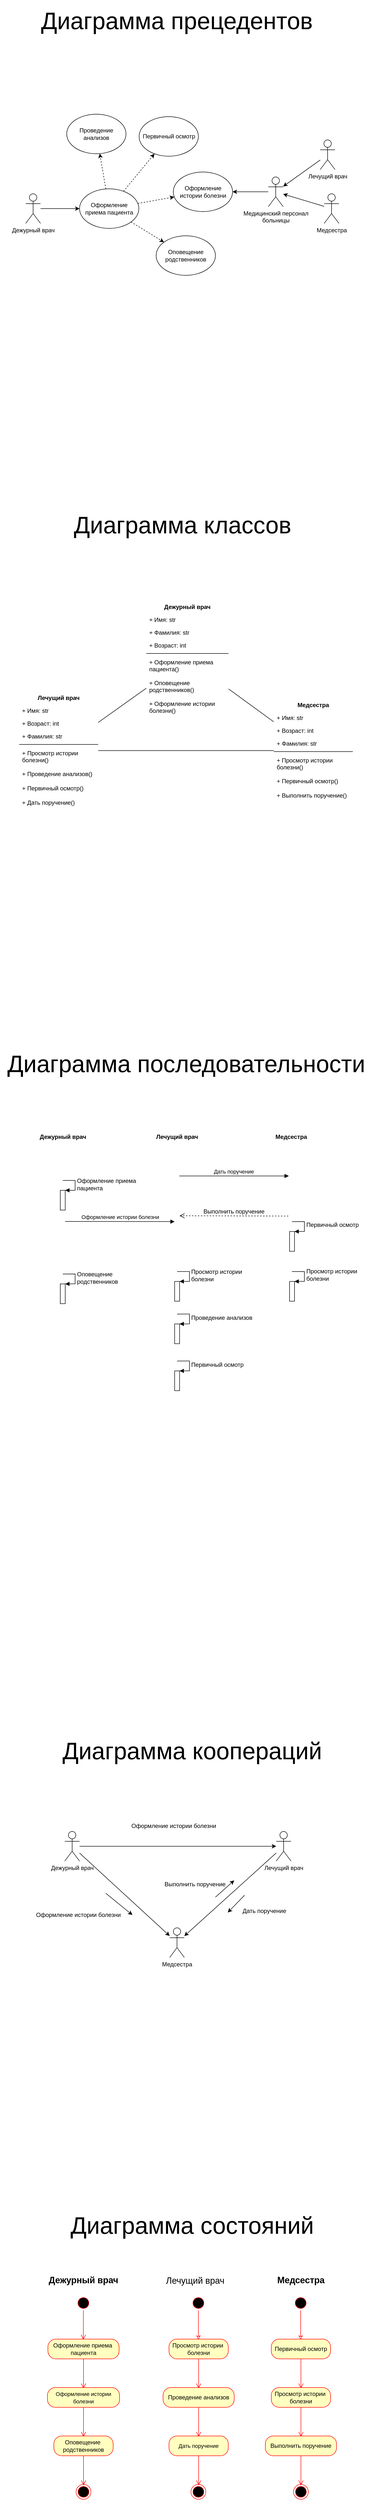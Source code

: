 <mxfile version="12.4.2" type="device" pages="1"><diagram id="4bHPVZSlIi79bRB7ckvm" name="Страница 1"><mxGraphModel dx="2506" dy="1673" grid="0" gridSize="7" guides="1" tooltips="1" connect="1" arrows="1" fold="1" page="1" pageScale="1" pageWidth="1654" pageHeight="1169" background="none" math="0" shadow="0"><root><mxCell id="0"/><mxCell id="1" parent="0"/><mxCell id="S-9HHR_K9NXArkyQtEPX-1" value="&lt;font style=&quot;font-size: 48px&quot;&gt;Диаграмма классов&lt;/font&gt;" style="text;html=1;strokeColor=none;fillColor=none;align=center;verticalAlign=middle;whiteSpace=wrap;rounded=0;" parent="1" vertex="1"><mxGeometry x="-1089.5" y="96" width="509" height="84" as="geometry"/></mxCell><mxCell id="S-9HHR_K9NXArkyQtEPX-43" value="&lt;font style=&quot;font-size: 48px&quot;&gt;Диаграмма прецедентов&lt;/font&gt;" style="text;html=1;strokeColor=none;fillColor=none;align=center;verticalAlign=middle;whiteSpace=wrap;rounded=0;" parent="1" vertex="1"><mxGeometry x="-1178.57" y="-924" width="666" height="83" as="geometry"/></mxCell><mxCell id="S-9HHR_K9NXArkyQtEPX-44" value="&lt;font style=&quot;font-size: 48px&quot;&gt;Диаграмма последовательности&lt;/font&gt;" style="text;html=1;strokeColor=none;fillColor=none;align=center;verticalAlign=middle;whiteSpace=wrap;rounded=0;" parent="1" vertex="1"><mxGeometry x="-1204" y="1186" width="754" height="84" as="geometry"/></mxCell><mxCell id="Ht6uyRLO2ZQnGDYiMdq6-95" value="&lt;font style=&quot;font-size: 48px&quot;&gt;Диаграмма коопераций&lt;/font&gt;" style="text;html=1;strokeColor=none;fillColor=none;align=center;verticalAlign=middle;whiteSpace=wrap;rounded=0;" parent="1" vertex="1"><mxGeometry x="-1192.07" y="2576" width="754" height="84" as="geometry"/></mxCell><mxCell id="ZnJK3ehFdV95lB1rPt9e-10" value="" style="ellipse;html=1;shape=startState;fillColor=#000000;strokeColor=#ff0000;" parent="1" vertex="1"><mxGeometry x="-1050.22" y="3720" width="30" height="30" as="geometry"/></mxCell><mxCell id="ZnJK3ehFdV95lB1rPt9e-11" value="" style="edgeStyle=orthogonalEdgeStyle;html=1;verticalAlign=bottom;endArrow=open;endSize=8;strokeColor=#ff0000;entryX=0.5;entryY=0;entryDx=0;entryDy=0;" parent="1" source="ZnJK3ehFdV95lB1rPt9e-10" edge="1"><mxGeometry relative="1" as="geometry"><mxPoint x="-1035.429" y="3809.429" as="targetPoint"/></mxGeometry></mxCell><mxCell id="ZnJK3ehFdV95lB1rPt9e-57" value="&lt;font style=&quot;font-size: 48px&quot;&gt;Диаграмма состояний&lt;/font&gt;" style="text;html=1;strokeColor=none;fillColor=none;align=center;verticalAlign=middle;whiteSpace=wrap;rounded=0;" parent="1" vertex="1"><mxGeometry x="-1192.07" y="3536" width="754" height="84" as="geometry"/></mxCell><mxCell id="ZnJK3ehFdV95lB1rPt9e-58" value="&lt;span style=&quot;font-size: 18px; white-space: nowrap;&quot;&gt;Дежурный врач&lt;/span&gt;" style="text;html=1;strokeColor=none;fillColor=none;align=center;verticalAlign=middle;whiteSpace=wrap;rounded=0;fontSize=18;fontStyle=1" parent="1" vertex="1"><mxGeometry x="-1089.29" y="3679" width="108.14" height="20" as="geometry"/></mxCell><mxCell id="ZnJK3ehFdV95lB1rPt9e-64" value="&lt;span style=&quot;white-space: nowrap&quot;&gt;Медсестра&lt;/span&gt;" style="text;html=1;strokeColor=none;fillColor=none;align=center;verticalAlign=middle;whiteSpace=wrap;rounded=0;fontSize=18;fontStyle=1" parent="1" vertex="1"><mxGeometry x="-688.86" y="3679" width="187.71" height="20" as="geometry"/></mxCell><mxCell id="ZnJK3ehFdV95lB1rPt9e-69" value="" style="edgeStyle=orthogonalEdgeStyle;rounded=0;orthogonalLoop=1;jettySize=auto;html=1;endArrow=classic;endFill=0;strokeColor=#FF0000;strokeWidth=1;fontSize=18;entryX=0.5;entryY=0;entryDx=0;entryDy=0;" parent="1" source="ZnJK3ehFdV95lB1rPt9e-67" edge="1"><mxGeometry relative="1" as="geometry"><mxPoint x="-595.429" y="3809.429" as="targetPoint"/></mxGeometry></mxCell><mxCell id="ZnJK3ehFdV95lB1rPt9e-67" value="" style="ellipse;html=1;shape=startState;fillColor=#000000;strokeColor=#ff0000;" parent="1" vertex="1"><mxGeometry x="-610.5" y="3720" width="30" height="30" as="geometry"/></mxCell><mxCell id="0McBPe4JPIDzsJl6hRYl-1" value="Дежурный врач" style="shape=umlActor;verticalLabelPosition=bottom;labelBackgroundColor=none;verticalAlign=top;html=1;outlineConnect=0;strokeColor=#000000;" parent="1" vertex="1"><mxGeometry x="-1152" y="-532" width="30" height="60" as="geometry"/></mxCell><mxCell id="0McBPe4JPIDzsJl6hRYl-5" value="Оформление приема пациента" style="ellipse;whiteSpace=wrap;html=1;labelBackgroundColor=none;strokeColor=#000000;fillColor=none;" parent="1" vertex="1"><mxGeometry x="-1043" y="-542" width="120" height="80" as="geometry"/></mxCell><mxCell id="0McBPe4JPIDzsJl6hRYl-9" value="Оповещение родственников" style="ellipse;whiteSpace=wrap;html=1;labelBackgroundColor=none;strokeColor=#000000;fillColor=none;" parent="1" vertex="1"><mxGeometry x="-888" y="-447" width="120" height="80" as="geometry"/></mxCell><mxCell id="0McBPe4JPIDzsJl6hRYl-10" value="" style="endArrow=classic;html=1;dashed=1;strokeColor=#000000;" parent="1" source="0McBPe4JPIDzsJl6hRYl-5" target="0McBPe4JPIDzsJl6hRYl-9" edge="1"><mxGeometry width="50" height="50" relative="1" as="geometry"><mxPoint x="-977" y="-373" as="sourcePoint"/><mxPoint x="-927" y="-423" as="targetPoint"/></mxGeometry></mxCell><mxCell id="0McBPe4JPIDzsJl6hRYl-12" value="" style="endArrow=classic;html=1;strokeColor=#000000;" parent="1" source="0McBPe4JPIDzsJl6hRYl-1" target="0McBPe4JPIDzsJl6hRYl-5" edge="1"><mxGeometry width="50" height="50" relative="1" as="geometry"><mxPoint x="-1051" y="-549" as="sourcePoint"/><mxPoint x="-1001" y="-599" as="targetPoint"/></mxGeometry></mxCell><mxCell id="0McBPe4JPIDzsJl6hRYl-13" value="Оформление истории болезни" style="ellipse;whiteSpace=wrap;html=1;labelBackgroundColor=none;strokeColor=#000000;fillColor=none;" parent="1" vertex="1"><mxGeometry x="-853.32" y="-576" width="120" height="80" as="geometry"/></mxCell><mxCell id="0McBPe4JPIDzsJl6hRYl-14" value="" style="endArrow=classic;html=1;dashed=1;strokeColor=#000000;" parent="1" source="0McBPe4JPIDzsJl6hRYl-5" target="0McBPe4JPIDzsJl6hRYl-13" edge="1"><mxGeometry width="50" height="50" relative="1" as="geometry"><mxPoint x="-988" y="-586" as="sourcePoint"/><mxPoint x="-938" y="-636" as="targetPoint"/></mxGeometry></mxCell><mxCell id="0McBPe4JPIDzsJl6hRYl-15" value="Проведение анализов" style="ellipse;whiteSpace=wrap;html=1;labelBackgroundColor=none;strokeColor=#000000;fillColor=none;" parent="1" vertex="1"><mxGeometry x="-1069" y="-693" width="120" height="80" as="geometry"/></mxCell><mxCell id="0McBPe4JPIDzsJl6hRYl-16" value="" style="endArrow=classic;html=1;dashed=1;strokeColor=#000000;" parent="1" source="0McBPe4JPIDzsJl6hRYl-5" target="0McBPe4JPIDzsJl6hRYl-15" edge="1"><mxGeometry width="50" height="50" relative="1" as="geometry"><mxPoint x="-1081" y="-598.996" as="sourcePoint"/><mxPoint x="-998.446" y="-579.162" as="targetPoint"/></mxGeometry></mxCell><mxCell id="0McBPe4JPIDzsJl6hRYl-18" value="" style="endArrow=classic;html=1;dashed=1;strokeColor=#000000;" parent="1" source="0McBPe4JPIDzsJl6hRYl-5" target="0McBPe4JPIDzsJl6hRYl-19" edge="1"><mxGeometry width="50" height="50" relative="1" as="geometry"><mxPoint x="-901" y="-542" as="sourcePoint"/><mxPoint x="-851" y="-592" as="targetPoint"/></mxGeometry></mxCell><mxCell id="0McBPe4JPIDzsJl6hRYl-19" value="Первичный осмотр" style="ellipse;whiteSpace=wrap;html=1;labelBackgroundColor=none;strokeColor=#000000;fillColor=none;" parent="1" vertex="1"><mxGeometry x="-922.5" y="-688" width="120" height="80" as="geometry"/></mxCell><mxCell id="0McBPe4JPIDzsJl6hRYl-22" value="Медицинский персонал &lt;br&gt;больницы" style="shape=umlActor;verticalLabelPosition=bottom;labelBackgroundColor=none;verticalAlign=top;html=1;outlineConnect=0;strokeColor=#000000;" parent="1" vertex="1"><mxGeometry x="-661" y="-566" width="30" height="60" as="geometry"/></mxCell><mxCell id="0McBPe4JPIDzsJl6hRYl-23" value="" style="endArrow=classic;html=1;strokeColor=#000000;" parent="1" source="0McBPe4JPIDzsJl6hRYl-22" target="0McBPe4JPIDzsJl6hRYl-13" edge="1"><mxGeometry width="50" height="50" relative="1" as="geometry"><mxPoint x="-652" y="-623" as="sourcePoint"/><mxPoint x="-573" y="-623" as="targetPoint"/></mxGeometry></mxCell><mxCell id="0McBPe4JPIDzsJl6hRYl-24" value="Медсестра" style="shape=umlActor;verticalLabelPosition=bottom;labelBackgroundColor=none;verticalAlign=top;html=1;outlineConnect=0;strokeColor=#000000;" parent="1" vertex="1"><mxGeometry x="-548" y="-532" width="30" height="60" as="geometry"/></mxCell><mxCell id="0McBPe4JPIDzsJl6hRYl-25" value="" style="endArrow=classic;html=1;strokeColor=#000000;" parent="1" source="0McBPe4JPIDzsJl6hRYl-24" target="0McBPe4JPIDzsJl6hRYl-22" edge="1"><mxGeometry width="50" height="50" relative="1" as="geometry"><mxPoint x="-717" y="-369" as="sourcePoint"/><mxPoint x="-667" y="-419" as="targetPoint"/></mxGeometry></mxCell><mxCell id="0McBPe4JPIDzsJl6hRYl-26" value="Лечущий врач" style="shape=umlActor;verticalLabelPosition=bottom;labelBackgroundColor=none;verticalAlign=top;html=1;outlineConnect=0;strokeColor=#000000;" parent="1" vertex="1"><mxGeometry x="-556" y="-641" width="30" height="60" as="geometry"/></mxCell><mxCell id="0McBPe4JPIDzsJl6hRYl-27" value="" style="endArrow=classic;html=1;strokeColor=#000000;" parent="1" source="0McBPe4JPIDzsJl6hRYl-26" target="0McBPe4JPIDzsJl6hRYl-22" edge="1"><mxGeometry width="50" height="50" relative="1" as="geometry"><mxPoint x="-592.36" y="-644.141" as="sourcePoint"/><mxPoint x="-687.64" y="-669.999" as="targetPoint"/></mxGeometry></mxCell><mxCell id="0McBPe4JPIDzsJl6hRYl-32" value="Дежурный врач" style="swimlane;fontStyle=1;align=center;verticalAlign=top;childLayout=stackLayout;horizontal=1;startSize=26;horizontalStack=0;resizeParent=1;resizeParentMax=0;resizeLast=0;collapsible=1;marginBottom=0;labelBackgroundColor=none;strokeColor=#FFFFFF;fillColor=none;" parent="1" vertex="1"><mxGeometry x="-908.04" y="290" width="166.5" height="238" as="geometry"/></mxCell><mxCell id="0McBPe4JPIDzsJl6hRYl-33" value="+ Имя: str" style="text;strokeColor=none;fillColor=none;align=left;verticalAlign=top;spacingLeft=4;spacingRight=4;overflow=hidden;rotatable=0;points=[[0,0.5],[1,0.5]];portConstraint=eastwest;" parent="0McBPe4JPIDzsJl6hRYl-32" vertex="1"><mxGeometry y="26" width="166.5" height="26" as="geometry"/></mxCell><mxCell id="0McBPe4JPIDzsJl6hRYl-52" value="+ Фамилия: str" style="text;strokeColor=none;fillColor=none;align=left;verticalAlign=top;spacingLeft=4;spacingRight=4;overflow=hidden;rotatable=0;points=[[0,0.5],[1,0.5]];portConstraint=eastwest;" parent="0McBPe4JPIDzsJl6hRYl-32" vertex="1"><mxGeometry y="52" width="166.5" height="26" as="geometry"/></mxCell><mxCell id="0McBPe4JPIDzsJl6hRYl-53" value="+ Возраст: int" style="text;strokeColor=none;fillColor=none;align=left;verticalAlign=top;spacingLeft=4;spacingRight=4;overflow=hidden;rotatable=0;points=[[0,0.5],[1,0.5]];portConstraint=eastwest;" parent="0McBPe4JPIDzsJl6hRYl-32" vertex="1"><mxGeometry y="78" width="166.5" height="26" as="geometry"/></mxCell><mxCell id="0McBPe4JPIDzsJl6hRYl-34" value="" style="line;strokeWidth=1;fillColor=none;align=left;verticalAlign=middle;spacingTop=-1;spacingLeft=3;spacingRight=3;rotatable=0;labelPosition=right;points=[];portConstraint=eastwest;" parent="0McBPe4JPIDzsJl6hRYl-32" vertex="1"><mxGeometry y="104" width="166.5" height="8" as="geometry"/></mxCell><mxCell id="0McBPe4JPIDzsJl6hRYl-35" value="+ Оформление приема &#10;пациента()" style="text;strokeColor=none;fillColor=none;align=left;verticalAlign=top;spacingLeft=4;spacingRight=4;overflow=hidden;rotatable=0;points=[[0,0.5],[1,0.5]];portConstraint=eastwest;" parent="0McBPe4JPIDzsJl6hRYl-32" vertex="1"><mxGeometry y="112" width="166.5" height="42" as="geometry"/></mxCell><mxCell id="0McBPe4JPIDzsJl6hRYl-49" value="+ Оповещение &#10;родственников()" style="text;strokeColor=none;fillColor=none;align=left;verticalAlign=top;spacingLeft=4;spacingRight=4;overflow=hidden;rotatable=0;points=[[0,0.5],[1,0.5]];portConstraint=eastwest;" parent="0McBPe4JPIDzsJl6hRYl-32" vertex="1"><mxGeometry y="154" width="166.5" height="42" as="geometry"/></mxCell><mxCell id="0McBPe4JPIDzsJl6hRYl-47" value="+ Оформление истории &#10;болезни()" style="text;strokeColor=none;fillColor=none;align=left;verticalAlign=top;spacingLeft=4;spacingRight=4;overflow=hidden;rotatable=0;points=[[0,0.5],[1,0.5]];portConstraint=eastwest;" parent="0McBPe4JPIDzsJl6hRYl-32" vertex="1"><mxGeometry y="196" width="166.5" height="42" as="geometry"/></mxCell><mxCell id="0McBPe4JPIDzsJl6hRYl-38" value="Медсестра" style="swimlane;fontStyle=1;align=center;verticalAlign=top;childLayout=stackLayout;horizontal=1;startSize=26;horizontalStack=0;resizeParent=1;resizeParentMax=0;resizeLast=0;collapsible=1;marginBottom=0;labelBackgroundColor=none;strokeColor=#FFFFFF;fillColor=none;" parent="1" vertex="1"><mxGeometry x="-650" y="488.5" width="160" height="212" as="geometry"/></mxCell><mxCell id="0McBPe4JPIDzsJl6hRYl-60" value="+ Имя: str" style="text;strokeColor=none;fillColor=none;align=left;verticalAlign=top;spacingLeft=4;spacingRight=4;overflow=hidden;rotatable=0;points=[[0,0.5],[1,0.5]];portConstraint=eastwest;" parent="0McBPe4JPIDzsJl6hRYl-38" vertex="1"><mxGeometry y="26" width="160" height="26" as="geometry"/></mxCell><mxCell id="0McBPe4JPIDzsJl6hRYl-62" value="+ Возраст: int" style="text;strokeColor=none;fillColor=none;align=left;verticalAlign=top;spacingLeft=4;spacingRight=4;overflow=hidden;rotatable=0;points=[[0,0.5],[1,0.5]];portConstraint=eastwest;" parent="0McBPe4JPIDzsJl6hRYl-38" vertex="1"><mxGeometry y="52" width="160" height="26" as="geometry"/></mxCell><mxCell id="0McBPe4JPIDzsJl6hRYl-61" value="+ Фамилия: str" style="text;strokeColor=none;fillColor=none;align=left;verticalAlign=top;spacingLeft=4;spacingRight=4;overflow=hidden;rotatable=0;points=[[0,0.5],[1,0.5]];portConstraint=eastwest;" parent="0McBPe4JPIDzsJl6hRYl-38" vertex="1"><mxGeometry y="78" width="160" height="26" as="geometry"/></mxCell><mxCell id="0McBPe4JPIDzsJl6hRYl-40" value="" style="line;strokeWidth=1;fillColor=none;align=left;verticalAlign=middle;spacingTop=-1;spacingLeft=3;spacingRight=3;rotatable=0;labelPosition=right;points=[];portConstraint=eastwest;" parent="0McBPe4JPIDzsJl6hRYl-38" vertex="1"><mxGeometry y="104" width="160" height="8" as="geometry"/></mxCell><mxCell id="0McBPe4JPIDzsJl6hRYl-58" value="+ Просмотр истории &#10;болезни()" style="text;strokeColor=none;fillColor=none;align=left;verticalAlign=top;spacingLeft=4;spacingRight=4;overflow=hidden;rotatable=0;points=[[0,0.5],[1,0.5]];portConstraint=eastwest;" parent="0McBPe4JPIDzsJl6hRYl-38" vertex="1"><mxGeometry y="112" width="160" height="42" as="geometry"/></mxCell><mxCell id="0McBPe4JPIDzsJl6hRYl-57" value="+ Первичный осмотр()" style="text;strokeColor=none;fillColor=none;align=left;verticalAlign=top;spacingLeft=4;spacingRight=4;overflow=hidden;rotatable=0;points=[[0,0.5],[1,0.5]];portConstraint=eastwest;" parent="0McBPe4JPIDzsJl6hRYl-38" vertex="1"><mxGeometry y="154" width="160" height="29" as="geometry"/></mxCell><mxCell id="ib11NUQ2eeerp4ktgak0-38" value="+ Выполнить поручение()" style="text;strokeColor=none;fillColor=none;align=left;verticalAlign=top;spacingLeft=4;spacingRight=4;overflow=hidden;rotatable=0;points=[[0,0.5],[1,0.5]];portConstraint=eastwest;" parent="0McBPe4JPIDzsJl6hRYl-38" vertex="1"><mxGeometry y="183" width="160" height="29" as="geometry"/></mxCell><mxCell id="0McBPe4JPIDzsJl6hRYl-42" value="Лечущий врач" style="swimlane;fontStyle=1;align=center;verticalAlign=top;childLayout=stackLayout;horizontal=1;startSize=26;horizontalStack=0;resizeParent=1;resizeParentMax=0;resizeLast=0;collapsible=1;marginBottom=0;labelBackgroundColor=none;strokeColor=#FFFFFF;fillColor=none;" parent="1" vertex="1"><mxGeometry x="-1165.25" y="474" width="160" height="241" as="geometry"/></mxCell><mxCell id="0McBPe4JPIDzsJl6hRYl-63" value="+ Имя: str" style="text;strokeColor=none;fillColor=none;align=left;verticalAlign=top;spacingLeft=4;spacingRight=4;overflow=hidden;rotatable=0;points=[[0,0.5],[1,0.5]];portConstraint=eastwest;" parent="0McBPe4JPIDzsJl6hRYl-42" vertex="1"><mxGeometry y="26" width="160" height="26" as="geometry"/></mxCell><mxCell id="0McBPe4JPIDzsJl6hRYl-65" value="+ Возраст: int" style="text;strokeColor=none;fillColor=none;align=left;verticalAlign=top;spacingLeft=4;spacingRight=4;overflow=hidden;rotatable=0;points=[[0,0.5],[1,0.5]];portConstraint=eastwest;" parent="0McBPe4JPIDzsJl6hRYl-42" vertex="1"><mxGeometry y="52" width="160" height="26" as="geometry"/></mxCell><mxCell id="0McBPe4JPIDzsJl6hRYl-64" value="+ Фамилия: str" style="text;strokeColor=none;fillColor=none;align=left;verticalAlign=top;spacingLeft=4;spacingRight=4;overflow=hidden;rotatable=0;points=[[0,0.5],[1,0.5]];portConstraint=eastwest;" parent="0McBPe4JPIDzsJl6hRYl-42" vertex="1"><mxGeometry y="78" width="160" height="26" as="geometry"/></mxCell><mxCell id="0McBPe4JPIDzsJl6hRYl-44" value="" style="line;strokeWidth=1;fillColor=none;align=left;verticalAlign=middle;spacingTop=-1;spacingLeft=3;spacingRight=3;rotatable=0;labelPosition=right;points=[];portConstraint=eastwest;" parent="0McBPe4JPIDzsJl6hRYl-42" vertex="1"><mxGeometry y="104" width="160" height="8" as="geometry"/></mxCell><mxCell id="0McBPe4JPIDzsJl6hRYl-66" value="+ Просмотр истории &#10;болезни()" style="text;strokeColor=none;fillColor=none;align=left;verticalAlign=top;spacingLeft=4;spacingRight=4;overflow=hidden;rotatable=0;points=[[0,0.5],[1,0.5]];portConstraint=eastwest;" parent="0McBPe4JPIDzsJl6hRYl-42" vertex="1"><mxGeometry y="112" width="160" height="42" as="geometry"/></mxCell><mxCell id="0McBPe4JPIDzsJl6hRYl-56" value="+ Проведение анализов()" style="text;strokeColor=none;fillColor=none;align=left;verticalAlign=top;spacingLeft=4;spacingRight=4;overflow=hidden;rotatable=0;points=[[0,0.5],[1,0.5]];portConstraint=eastwest;" parent="0McBPe4JPIDzsJl6hRYl-42" vertex="1"><mxGeometry y="154" width="160" height="29" as="geometry"/></mxCell><mxCell id="0McBPe4JPIDzsJl6hRYl-59" value="+ Первичный осмотр()" style="text;strokeColor=none;fillColor=none;align=left;verticalAlign=top;spacingLeft=4;spacingRight=4;overflow=hidden;rotatable=0;points=[[0,0.5],[1,0.5]];portConstraint=eastwest;" parent="0McBPe4JPIDzsJl6hRYl-42" vertex="1"><mxGeometry y="183" width="160" height="29" as="geometry"/></mxCell><mxCell id="ib11NUQ2eeerp4ktgak0-37" value="+ Дать поручение()" style="text;strokeColor=none;fillColor=none;align=left;verticalAlign=top;spacingLeft=4;spacingRight=4;overflow=hidden;rotatable=0;points=[[0,0.5],[1,0.5]];portConstraint=eastwest;" parent="0McBPe4JPIDzsJl6hRYl-42" vertex="1"><mxGeometry y="212" width="160" height="29" as="geometry"/></mxCell><mxCell id="0McBPe4JPIDzsJl6hRYl-67" value="" style="endArrow=none;html=1;endFill=0;" parent="1" source="0McBPe4JPIDzsJl6hRYl-32" target="0McBPe4JPIDzsJl6hRYl-42" edge="1"><mxGeometry width="50" height="50" relative="1" as="geometry"><mxPoint x="-1035.68" y="656" as="sourcePoint"/><mxPoint x="-985.68" y="606" as="targetPoint"/></mxGeometry></mxCell><mxCell id="0McBPe4JPIDzsJl6hRYl-69" value="" style="endArrow=none;html=1;endFill=0;" parent="1" source="0McBPe4JPIDzsJl6hRYl-42" target="0McBPe4JPIDzsJl6hRYl-38" edge="1"><mxGeometry width="50" height="50" relative="1" as="geometry"><mxPoint x="-1009.25" y="443.878" as="sourcePoint"/><mxPoint x="-894.25" y="459.997" as="targetPoint"/></mxGeometry></mxCell><mxCell id="0McBPe4JPIDzsJl6hRYl-72" value="" style="endArrow=none;html=1;endFill=0;" parent="1" source="0McBPe4JPIDzsJl6hRYl-32" target="0McBPe4JPIDzsJl6hRYl-38" edge="1"><mxGeometry width="50" height="50" relative="1" as="geometry"><mxPoint x="-873.68" y="349.001" as="sourcePoint"/><mxPoint x="-519.18" y="353.479" as="targetPoint"/></mxGeometry></mxCell><mxCell id="0McBPe4JPIDzsJl6hRYl-76" value="" style="shape=umlLifeline;participant=umlActor;perimeter=lifelinePerimeter;whiteSpace=wrap;html=1;container=1;collapsible=0;recursiveResize=0;verticalAlign=top;spacingTop=36;labelBackgroundColor=#ffffff;outlineConnect=0;strokeColor=#FFFFFF;fillColor=none;" parent="1" vertex="1"><mxGeometry x="-1086.57" y="1401" width="20" height="502" as="geometry"/></mxCell><mxCell id="0McBPe4JPIDzsJl6hRYl-89" value="" style="html=1;points=[];perimeter=orthogonalPerimeter;labelBackgroundColor=none;strokeColor=#FFFFFF;fillColor=none;" parent="0McBPe4JPIDzsJl6hRYl-76" vertex="1"><mxGeometry x="5" y="146.32" width="10" height="80" as="geometry"/></mxCell><mxCell id="ib11NUQ2eeerp4ktgak0-5" value="" style="html=1;points=[];perimeter=orthogonalPerimeter;" parent="0McBPe4JPIDzsJl6hRYl-76" vertex="1"><mxGeometry x="4.57" y="272.32" width="10" height="40" as="geometry"/></mxCell><mxCell id="ib11NUQ2eeerp4ktgak0-6" value="&lt;span style=&quot;font-size: 12px&quot;&gt;Оповещение&amp;nbsp;&lt;/span&gt;&lt;br style=&quot;padding: 0px ; margin: 0px ; font-size: 12px&quot;&gt;&lt;span style=&quot;font-size: 12px&quot;&gt;родственников&lt;/span&gt;" style="edgeStyle=orthogonalEdgeStyle;html=1;align=left;spacingLeft=2;endArrow=block;rounded=0;entryX=1;entryY=0;" parent="0McBPe4JPIDzsJl6hRYl-76" target="ib11NUQ2eeerp4ktgak0-5" edge="1"><mxGeometry relative="1" as="geometry"><mxPoint x="9.57" y="252.32" as="sourcePoint"/><Array as="points"><mxPoint x="34.57" y="252.32"/></Array></mxGeometry></mxCell><mxCell id="ib11NUQ2eeerp4ktgak0-23" value="" style="html=1;points=[];perimeter=orthogonalPerimeter;" parent="0McBPe4JPIDzsJl6hRYl-76" vertex="1"><mxGeometry x="4.57" y="83" width="10" height="40" as="geometry"/></mxCell><mxCell id="ib11NUQ2eeerp4ktgak0-24" value="&lt;span style=&quot;font-size: 12px&quot;&gt;Оформление приема&amp;nbsp;&lt;/span&gt;&lt;br style=&quot;padding: 0px ; margin: 0px ; font-size: 12px&quot;&gt;&lt;span style=&quot;font-size: 12px&quot;&gt;пациента&lt;/span&gt;" style="edgeStyle=orthogonalEdgeStyle;html=1;align=left;spacingLeft=2;endArrow=block;rounded=0;entryX=1;entryY=0;" parent="0McBPe4JPIDzsJl6hRYl-76" target="ib11NUQ2eeerp4ktgak0-23" edge="1"><mxGeometry relative="1" as="geometry"><mxPoint x="9.57" y="63" as="sourcePoint"/><Array as="points"><mxPoint x="34.57" y="63"/></Array></mxGeometry></mxCell><mxCell id="0McBPe4JPIDzsJl6hRYl-77" value="" style="shape=umlLifeline;participant=umlActor;perimeter=lifelinePerimeter;whiteSpace=wrap;html=1;container=1;collapsible=0;recursiveResize=0;verticalAlign=top;spacingTop=36;labelBackgroundColor=#ffffff;outlineConnect=0;strokeColor=#FFFFFF;fillColor=none;" parent="1" vertex="1"><mxGeometry x="-855.57" y="1401" width="20" height="513" as="geometry"/></mxCell><mxCell id="0McBPe4JPIDzsJl6hRYl-86" value="" style="html=1;points=[];perimeter=orthogonalPerimeter;labelBackgroundColor=none;strokeColor=#FFFFFF;fillColor=none;" parent="0McBPe4JPIDzsJl6hRYl-77" vertex="1"><mxGeometry x="5" y="146.32" width="10" height="80" as="geometry"/></mxCell><mxCell id="ib11NUQ2eeerp4ktgak0-11" value="" style="html=1;points=[];perimeter=orthogonalPerimeter;" parent="0McBPe4JPIDzsJl6hRYl-77" vertex="1"><mxGeometry x="5.0" y="267.32" width="10" height="40" as="geometry"/></mxCell><mxCell id="ib11NUQ2eeerp4ktgak0-12" value="&lt;span style=&quot;font-size: 12px&quot;&gt;Просмотр истории&amp;nbsp;&lt;/span&gt;&lt;br style=&quot;padding: 0px ; margin: 0px ; font-size: 12px&quot;&gt;&lt;span style=&quot;font-size: 12px&quot;&gt;болезни&lt;/span&gt;" style="edgeStyle=orthogonalEdgeStyle;html=1;align=left;spacingLeft=2;endArrow=block;rounded=0;entryX=1;entryY=0;" parent="0McBPe4JPIDzsJl6hRYl-77" target="ib11NUQ2eeerp4ktgak0-11" edge="1"><mxGeometry relative="1" as="geometry"><mxPoint x="10.0" y="247.32" as="sourcePoint"/><Array as="points"><mxPoint x="35.0" y="247.32"/></Array></mxGeometry></mxCell><mxCell id="ib11NUQ2eeerp4ktgak0-14" value="" style="html=1;points=[];perimeter=orthogonalPerimeter;" parent="0McBPe4JPIDzsJl6hRYl-77" vertex="1"><mxGeometry x="5.0" y="353.32" width="10" height="40" as="geometry"/></mxCell><mxCell id="ib11NUQ2eeerp4ktgak0-15" value="&lt;span style=&quot;font-size: 12px&quot;&gt;Проведение анализов&lt;/span&gt;" style="edgeStyle=orthogonalEdgeStyle;html=1;align=left;spacingLeft=2;endArrow=block;rounded=0;entryX=1;entryY=0;" parent="0McBPe4JPIDzsJl6hRYl-77" target="ib11NUQ2eeerp4ktgak0-14" edge="1"><mxGeometry relative="1" as="geometry"><mxPoint x="10.0" y="333.32" as="sourcePoint"/><Array as="points"><mxPoint x="35.0" y="333.32"/></Array></mxGeometry></mxCell><mxCell id="ib11NUQ2eeerp4ktgak0-16" value="" style="html=1;points=[];perimeter=orthogonalPerimeter;" parent="0McBPe4JPIDzsJl6hRYl-77" vertex="1"><mxGeometry x="5.0" y="448.32" width="10" height="40" as="geometry"/></mxCell><mxCell id="ib11NUQ2eeerp4ktgak0-17" value="&lt;span style=&quot;font-size: 12px&quot;&gt;Первичный осмотр&lt;/span&gt;" style="edgeStyle=orthogonalEdgeStyle;html=1;align=left;spacingLeft=2;endArrow=block;rounded=0;entryX=1;entryY=0;" parent="0McBPe4JPIDzsJl6hRYl-77" target="ib11NUQ2eeerp4ktgak0-16" edge="1"><mxGeometry relative="1" as="geometry"><mxPoint x="10.0" y="428.32" as="sourcePoint"/><Array as="points"><mxPoint x="35.0" y="428.32"/></Array></mxGeometry></mxCell><mxCell id="0McBPe4JPIDzsJl6hRYl-78" value="" style="shape=umlLifeline;participant=umlActor;perimeter=lifelinePerimeter;whiteSpace=wrap;html=1;container=1;collapsible=0;recursiveResize=0;verticalAlign=top;spacingTop=36;labelBackgroundColor=#ffffff;outlineConnect=0;strokeColor=#FFFFFF;fillColor=none;" parent="1" vertex="1"><mxGeometry x="-624.57" y="1401" width="20" height="514" as="geometry"/></mxCell><mxCell id="ib11NUQ2eeerp4ktgak0-18" value="" style="html=1;points=[];perimeter=orthogonalPerimeter;" parent="0McBPe4JPIDzsJl6hRYl-78" vertex="1"><mxGeometry x="6.57" y="166.32" width="10" height="40" as="geometry"/></mxCell><mxCell id="ib11NUQ2eeerp4ktgak0-19" value="&lt;span style=&quot;font-size: 12px&quot;&gt;Первичный осмотр&lt;/span&gt;" style="edgeStyle=orthogonalEdgeStyle;html=1;align=left;spacingLeft=2;endArrow=block;rounded=0;entryX=1;entryY=0;" parent="0McBPe4JPIDzsJl6hRYl-78" target="ib11NUQ2eeerp4ktgak0-18" edge="1"><mxGeometry relative="1" as="geometry"><mxPoint x="11.14" y="146.32" as="sourcePoint"/><Array as="points"><mxPoint x="36.57" y="146.32"/></Array></mxGeometry></mxCell><mxCell id="ib11NUQ2eeerp4ktgak0-21" value="" style="html=1;points=[];perimeter=orthogonalPerimeter;" parent="0McBPe4JPIDzsJl6hRYl-78" vertex="1"><mxGeometry x="6.57" y="267.32" width="10" height="40" as="geometry"/></mxCell><mxCell id="ib11NUQ2eeerp4ktgak0-22" value="&lt;span style=&quot;font-size: 12px&quot;&gt;Просмотр истории&amp;nbsp;&lt;/span&gt;&lt;br style=&quot;padding: 0px ; margin: 0px ; font-size: 12px&quot;&gt;&lt;span style=&quot;font-size: 12px&quot;&gt;болезни&lt;/span&gt;" style="edgeStyle=orthogonalEdgeStyle;html=1;align=left;spacingLeft=2;endArrow=block;rounded=0;entryX=1;entryY=0;" parent="0McBPe4JPIDzsJl6hRYl-78" target="ib11NUQ2eeerp4ktgak0-21" edge="1"><mxGeometry relative="1" as="geometry"><mxPoint x="11.14" y="247.32" as="sourcePoint"/><Array as="points"><mxPoint x="36.57" y="247.32"/></Array></mxGeometry></mxCell><mxCell id="ib11NUQ2eeerp4ktgak0-36" value="" style="html=1;points=[];perimeter=orthogonalPerimeter;labelBackgroundColor=none;strokeColor=#FFFFFF;fillColor=none;" parent="0McBPe4JPIDzsJl6hRYl-78" vertex="1"><mxGeometry x="5.0" y="54" width="10" height="80" as="geometry"/></mxCell><mxCell id="0McBPe4JPIDzsJl6hRYl-79" value="Дежурный врач" style="text;align=center;fontStyle=1;verticalAlign=middle;spacingLeft=3;spacingRight=3;strokeColor=none;rotatable=0;points=[[0,0.5],[1,0.5]];portConstraint=eastwest;labelBackgroundColor=none;fillColor=none;" parent="1" vertex="1"><mxGeometry x="-1136.57" y="1362" width="120" height="26" as="geometry"/></mxCell><mxCell id="0McBPe4JPIDzsJl6hRYl-80" value="Лечущий врач" style="text;align=center;fontStyle=1;verticalAlign=middle;spacingLeft=3;spacingRight=3;strokeColor=none;rotatable=0;points=[[0,0.5],[1,0.5]];portConstraint=eastwest;labelBackgroundColor=none;fillColor=none;" parent="1" vertex="1"><mxGeometry x="-905.57" y="1362" width="120" height="26" as="geometry"/></mxCell><mxCell id="0McBPe4JPIDzsJl6hRYl-81" value="Медсестра" style="text;align=center;fontStyle=1;verticalAlign=middle;spacingLeft=3;spacingRight=3;strokeColor=none;rotatable=0;points=[[0,0.5],[1,0.5]];portConstraint=eastwest;labelBackgroundColor=none;fillColor=none;" parent="1" vertex="1"><mxGeometry x="-674.57" y="1362" width="120" height="26" as="geometry"/></mxCell><mxCell id="0McBPe4JPIDzsJl6hRYl-84" value="return" style="html=1;verticalAlign=bottom;endArrow=open;dashed=1;endSize=8;exitX=1;exitY=0.95;" parent="1" edge="1"><mxGeometry relative="1" as="geometry"><mxPoint x="-1078" y="1455.0" as="targetPoint"/></mxGeometry></mxCell><mxCell id="0McBPe4JPIDzsJl6hRYl-83" value="callback" style="html=1;verticalAlign=bottom;endArrow=block;entryX=1;entryY=0;exitX=0.086;exitY=0.145;exitDx=0;exitDy=0;exitPerimeter=0;" parent="1" edge="1"><mxGeometry relative="1" as="geometry"><mxPoint x="-1077.14" y="1399.6" as="sourcePoint"/></mxGeometry></mxCell><mxCell id="0McBPe4JPIDzsJl6hRYl-87" value="Оформление истории болезни" style="html=1;verticalAlign=bottom;endArrow=block;entryX=0;entryY=0;exitX=0.928;exitY=-0.004;exitDx=0;exitDy=0;exitPerimeter=0;" parent="1" source="0McBPe4JPIDzsJl6hRYl-89" target="0McBPe4JPIDzsJl6hRYl-86" edge="1"><mxGeometry relative="1" as="geometry"><mxPoint x="-1035.57" y="1547.32" as="sourcePoint"/></mxGeometry></mxCell><mxCell id="ib11NUQ2eeerp4ktgak0-26" value="Дежурный врач" style="shape=umlActor;verticalLabelPosition=bottom;labelBackgroundColor=none;verticalAlign=top;html=1;outlineConnect=0;" parent="1" vertex="1"><mxGeometry x="-1073" y="2781" width="30" height="60" as="geometry"/></mxCell><mxCell id="ib11NUQ2eeerp4ktgak0-27" value="Медсестра" style="shape=umlActor;verticalLabelPosition=bottom;labelBackgroundColor=none;verticalAlign=top;html=1;outlineConnect=0;" parent="1" vertex="1"><mxGeometry x="-860.57" y="2976" width="29.57" height="60" as="geometry"/></mxCell><mxCell id="ib11NUQ2eeerp4ktgak0-28" value="Лечущий врач" style="shape=umlActor;verticalLabelPosition=bottom;labelBackgroundColor=none;verticalAlign=top;html=1;outlineConnect=0;" parent="1" vertex="1"><mxGeometry x="-645" y="2781" width="30" height="60" as="geometry"/></mxCell><mxCell id="ib11NUQ2eeerp4ktgak0-31" value="" style="endArrow=classic;html=1;" parent="1" source="ib11NUQ2eeerp4ktgak0-26" target="ib11NUQ2eeerp4ktgak0-27" edge="1"><mxGeometry width="50" height="50" relative="1" as="geometry"><mxPoint x="-993" y="2961" as="sourcePoint"/><mxPoint x="-943" y="2911" as="targetPoint"/></mxGeometry></mxCell><mxCell id="ib11NUQ2eeerp4ktgak0-32" value="" style="endArrow=classic;html=1;" parent="1" source="ib11NUQ2eeerp4ktgak0-26" target="ib11NUQ2eeerp4ktgak0-28" edge="1"><mxGeometry width="50" height="50" relative="1" as="geometry"><mxPoint x="-837" y="2854" as="sourcePoint"/><mxPoint x="-787" y="2804" as="targetPoint"/></mxGeometry></mxCell><mxCell id="ib11NUQ2eeerp4ktgak0-33" value="" style="html=1;points=[];perimeter=orthogonalPerimeter;labelBackgroundColor=none;strokeColor=#FFFFFF;fillColor=none;" parent="1" vertex="1"><mxGeometry x="-850.57" y="1455" width="10" height="80" as="geometry"/></mxCell><mxCell id="ib11NUQ2eeerp4ktgak0-34" value="Дать поручение" style="html=1;verticalAlign=bottom;endArrow=block;exitX=0.957;exitY=0;exitDx=0;exitDy=0;exitPerimeter=0;" parent="1" source="ib11NUQ2eeerp4ktgak0-33" target="ib11NUQ2eeerp4ktgak0-36" edge="1"><mxGeometry relative="1" as="geometry"><mxPoint x="-1035.57" y="1547.32" as="sourcePoint"/><mxPoint x="-666" y="1451" as="targetPoint"/></mxGeometry></mxCell><mxCell id="ib11NUQ2eeerp4ktgak0-42" value="&lt;span style=&quot;font-size: 12px ; text-align: left&quot;&gt;Выполнить поручение&lt;/span&gt;" style="html=1;verticalAlign=bottom;endArrow=open;dashed=1;endSize=8;exitX=-0.102;exitY=1.014;exitDx=0;exitDy=0;exitPerimeter=0;entryX=0.998;entryY=1.006;entryDx=0;entryDy=0;entryPerimeter=0;" parent="1" source="ib11NUQ2eeerp4ktgak0-36" target="ib11NUQ2eeerp4ktgak0-33" edge="1"><mxGeometry relative="1" as="geometry"><mxPoint x="-795" y="1416" as="targetPoint"/><mxPoint x="-725" y="1416.0" as="sourcePoint"/></mxGeometry></mxCell><mxCell id="ib11NUQ2eeerp4ktgak0-43" value="" style="endArrow=classic;html=1;" parent="1" source="ib11NUQ2eeerp4ktgak0-28" target="ib11NUQ2eeerp4ktgak0-27" edge="1"><mxGeometry width="50" height="50" relative="1" as="geometry"><mxPoint x="-992.82" y="2929.816" as="sourcePoint"/><mxPoint x="-593.82" y="2914.004" as="targetPoint"/></mxGeometry></mxCell><mxCell id="ib11NUQ2eeerp4ktgak0-44" value="Дать поручение" style="text;html=1;" parent="1" vertex="1"><mxGeometry x="-715" y="2928" width="105" height="25" as="geometry"/></mxCell><mxCell id="ib11NUQ2eeerp4ktgak0-45" value="" style="endArrow=classic;html=1;" parent="1" edge="1"><mxGeometry width="50" height="50" relative="1" as="geometry"><mxPoint x="-709" y="2910" as="sourcePoint"/><mxPoint x="-743" y="2945" as="targetPoint"/></mxGeometry></mxCell><mxCell id="ib11NUQ2eeerp4ktgak0-46" value="" style="endArrow=classic;html=1;" parent="1" edge="1"><mxGeometry width="50" height="50" relative="1" as="geometry"><mxPoint x="-768" y="2914" as="sourcePoint"/><mxPoint x="-730" y="2880" as="targetPoint"/></mxGeometry></mxCell><mxCell id="ib11NUQ2eeerp4ktgak0-47" value="Выполнить поручение" style="text;html=1;" parent="1" vertex="1"><mxGeometry x="-873.0" y="2874" width="105" height="25" as="geometry"/></mxCell><mxCell id="ib11NUQ2eeerp4ktgak0-48" value="" style="endArrow=classic;html=1;" parent="1" edge="1"><mxGeometry width="50" height="50" relative="1" as="geometry"><mxPoint x="-990" y="2906" as="sourcePoint"/><mxPoint x="-936" y="2950" as="targetPoint"/></mxGeometry></mxCell><mxCell id="ib11NUQ2eeerp4ktgak0-49" value="Оформление истории болезни" style="text;html=1;" parent="1" vertex="1"><mxGeometry x="-940.066" y="2756.004" width="189" height="25" as="geometry"/></mxCell><mxCell id="ib11NUQ2eeerp4ktgak0-50" value="Оформление истории болезни" style="text;html=1;" parent="1" vertex="1"><mxGeometry x="-1133.001" y="2935.996" width="189" height="25" as="geometry"/></mxCell><mxCell id="ib11NUQ2eeerp4ktgak0-53" value="Лечущий врач" style="text;html=1;fontSize=18;" parent="1" vertex="1"><mxGeometry x="-870" y="3672.5" width="135" height="33" as="geometry"/></mxCell><mxCell id="ib11NUQ2eeerp4ktgak0-54" value="" style="edgeStyle=orthogonalEdgeStyle;rounded=0;orthogonalLoop=1;jettySize=auto;html=1;endArrow=classic;endFill=0;strokeColor=#FF0000;strokeWidth=1;fontSize=18;entryX=0.5;entryY=0;entryDx=0;entryDy=0;" parent="1" source="ib11NUQ2eeerp4ktgak0-55" edge="1"><mxGeometry relative="1" as="geometry"><mxPoint x="-802.429" y="3809.429" as="targetPoint"/></mxGeometry></mxCell><mxCell id="ib11NUQ2eeerp4ktgak0-55" value="" style="ellipse;html=1;shape=startState;fillColor=#000000;strokeColor=#ff0000;" parent="1" vertex="1"><mxGeometry x="-817.5" y="3720" width="30" height="30" as="geometry"/></mxCell><mxCell id="ib11NUQ2eeerp4ktgak0-56" value="&lt;span style=&quot;text-align: left ; white-space: nowrap&quot;&gt;Оформление приема&amp;nbsp;&lt;/span&gt;&lt;br style=&quot;text-align: left ; white-space: nowrap ; padding: 0px ; margin: 0px&quot;&gt;&lt;span style=&quot;text-align: left ; white-space: nowrap&quot;&gt;пациента&lt;/span&gt;" style="rounded=1;whiteSpace=wrap;html=1;arcSize=40;fontColor=#000000;fillColor=#ffffc0;strokeColor=#ff0000;" parent="1" vertex="1"><mxGeometry x="-1107" y="3808" width="144" height="40" as="geometry"/></mxCell><mxCell id="ib11NUQ2eeerp4ktgak0-57" value="" style="edgeStyle=orthogonalEdgeStyle;html=1;verticalAlign=bottom;endArrow=open;endSize=8;strokeColor=#ff0000;fontSize=18;" parent="1" source="ib11NUQ2eeerp4ktgak0-56" edge="1"><mxGeometry relative="1" as="geometry"><mxPoint x="-1035" y="3908" as="targetPoint"/></mxGeometry></mxCell><mxCell id="ib11NUQ2eeerp4ktgak0-58" value="&lt;span style=&quot;font-size: 11px ; white-space: nowrap&quot;&gt;Оформление истории &lt;br&gt;болезни&lt;/span&gt;" style="rounded=1;whiteSpace=wrap;html=1;arcSize=40;fontColor=#000000;fillColor=#ffffc0;strokeColor=#ff0000;" parent="1" vertex="1"><mxGeometry x="-1108" y="3906" width="146" height="40" as="geometry"/></mxCell><mxCell id="ib11NUQ2eeerp4ktgak0-59" value="" style="edgeStyle=orthogonalEdgeStyle;html=1;verticalAlign=bottom;endArrow=open;endSize=8;strokeColor=#ff0000;fontSize=18;" parent="1" source="ib11NUQ2eeerp4ktgak0-58" edge="1"><mxGeometry relative="1" as="geometry"><mxPoint x="-1035" y="4006" as="targetPoint"/></mxGeometry></mxCell><mxCell id="ib11NUQ2eeerp4ktgak0-61" value="&lt;span style=&quot;text-align: left ; white-space: nowrap&quot;&gt;Оповещение&amp;nbsp;&lt;/span&gt;&lt;br style=&quot;text-align: left ; white-space: nowrap ; padding: 0px ; margin: 0px&quot;&gt;&lt;span style=&quot;text-align: left ; white-space: nowrap&quot;&gt;родственников&lt;/span&gt;" style="rounded=1;whiteSpace=wrap;html=1;arcSize=40;fontColor=#000000;fillColor=#ffffc0;strokeColor=#ff0000;" parent="1" vertex="1"><mxGeometry x="-1095" y="4004" width="120" height="40" as="geometry"/></mxCell><mxCell id="ib11NUQ2eeerp4ktgak0-62" value="" style="edgeStyle=orthogonalEdgeStyle;html=1;verticalAlign=bottom;endArrow=open;endSize=8;strokeColor=#ff0000;fontSize=18;" parent="1" source="ib11NUQ2eeerp4ktgak0-61" edge="1"><mxGeometry relative="1" as="geometry"><mxPoint x="-1035" y="4104" as="targetPoint"/><Array as="points"><mxPoint x="-1035" y="4086"/><mxPoint x="-1035" y="4086"/></Array></mxGeometry></mxCell><mxCell id="ib11NUQ2eeerp4ktgak0-63" value="" style="ellipse;html=1;shape=endState;fillColor=#000000;strokeColor=#ff0000;fontSize=18;" parent="1" vertex="1"><mxGeometry x="-1050" y="4102" width="30" height="30" as="geometry"/></mxCell><mxCell id="ib11NUQ2eeerp4ktgak0-64" value="&lt;span style=&quot;text-align: left ; white-space: nowrap&quot;&gt;Просмотр истории&amp;nbsp;&lt;/span&gt;&lt;br style=&quot;text-align: left ; white-space: nowrap ; padding: 0px ; margin: 0px&quot;&gt;&lt;span style=&quot;text-align: left ; white-space: nowrap&quot;&gt;болезни&lt;/span&gt;" style="rounded=1;whiteSpace=wrap;html=1;arcSize=40;fontColor=#000000;fillColor=#ffffc0;strokeColor=#ff0000;" parent="1" vertex="1"><mxGeometry x="-862" y="3808" width="120" height="40" as="geometry"/></mxCell><mxCell id="ib11NUQ2eeerp4ktgak0-65" value="" style="edgeStyle=orthogonalEdgeStyle;html=1;verticalAlign=bottom;endArrow=open;endSize=8;strokeColor=#ff0000;fontSize=18;" parent="1" source="ib11NUQ2eeerp4ktgak0-64" edge="1"><mxGeometry relative="1" as="geometry"><mxPoint x="-802" y="3908" as="targetPoint"/></mxGeometry></mxCell><mxCell id="ib11NUQ2eeerp4ktgak0-66" value="&lt;span style=&quot;text-align: left ; white-space: nowrap&quot;&gt;Проведение анализов&lt;/span&gt;" style="rounded=1;whiteSpace=wrap;html=1;arcSize=40;fontColor=#000000;fillColor=#ffffc0;strokeColor=#ff0000;" parent="1" vertex="1"><mxGeometry x="-874" y="3906" width="144" height="40" as="geometry"/></mxCell><mxCell id="ib11NUQ2eeerp4ktgak0-67" value="" style="edgeStyle=orthogonalEdgeStyle;html=1;verticalAlign=bottom;endArrow=open;endSize=8;strokeColor=#ff0000;fontSize=18;" parent="1" source="ib11NUQ2eeerp4ktgak0-66" edge="1"><mxGeometry relative="1" as="geometry"><mxPoint x="-802" y="4006" as="targetPoint"/></mxGeometry></mxCell><mxCell id="ib11NUQ2eeerp4ktgak0-68" value="&lt;span style=&quot;font-size: 11px ; white-space: nowrap&quot;&gt;Дать поручение&lt;/span&gt;" style="rounded=1;whiteSpace=wrap;html=1;arcSize=40;fontColor=#000000;fillColor=#ffffc0;strokeColor=#ff0000;" parent="1" vertex="1"><mxGeometry x="-862" y="4004" width="120" height="40" as="geometry"/></mxCell><mxCell id="ib11NUQ2eeerp4ktgak0-69" value="" style="edgeStyle=orthogonalEdgeStyle;html=1;verticalAlign=bottom;endArrow=open;endSize=8;strokeColor=#ff0000;fontSize=18;exitX=0.5;exitY=1;exitDx=0;exitDy=0;" parent="1" source="ib11NUQ2eeerp4ktgak0-68" edge="1"><mxGeometry relative="1" as="geometry"><mxPoint x="-802" y="4104" as="targetPoint"/><Array as="points"><mxPoint x="-802" y="4104"/></Array></mxGeometry></mxCell><mxCell id="ib11NUQ2eeerp4ktgak0-70" value="" style="ellipse;html=1;shape=endState;fillColor=#000000;strokeColor=#ff0000;fontSize=18;" parent="1" vertex="1"><mxGeometry x="-817.5" y="4102" width="30" height="30" as="geometry"/></mxCell><mxCell id="ib11NUQ2eeerp4ktgak0-73" value="&lt;span style=&quot;text-align: left ; white-space: nowrap&quot;&gt;Первичный осмотр&lt;/span&gt;" style="rounded=1;whiteSpace=wrap;html=1;arcSize=40;fontColor=#000000;fillColor=#ffffc0;strokeColor=#ff0000;" parent="1" vertex="1"><mxGeometry x="-655" y="3808" width="120" height="40" as="geometry"/></mxCell><mxCell id="ib11NUQ2eeerp4ktgak0-74" value="" style="edgeStyle=orthogonalEdgeStyle;html=1;verticalAlign=bottom;endArrow=open;endSize=8;strokeColor=#ff0000;fontSize=18;" parent="1" source="ib11NUQ2eeerp4ktgak0-73" edge="1"><mxGeometry relative="1" as="geometry"><mxPoint x="-595" y="3908" as="targetPoint"/></mxGeometry></mxCell><mxCell id="ib11NUQ2eeerp4ktgak0-75" value="&lt;span style=&quot;text-align: left ; white-space: nowrap&quot;&gt;Просмотр истории&amp;nbsp;&lt;/span&gt;&lt;br style=&quot;text-align: left ; white-space: nowrap ; padding: 0px ; margin: 0px&quot;&gt;&lt;span style=&quot;text-align: left ; white-space: nowrap&quot;&gt;болезни&lt;/span&gt;" style="rounded=1;whiteSpace=wrap;html=1;arcSize=40;fontColor=#000000;fillColor=#ffffc0;strokeColor=#ff0000;" parent="1" vertex="1"><mxGeometry x="-655" y="3906" width="120" height="40" as="geometry"/></mxCell><mxCell id="ib11NUQ2eeerp4ktgak0-76" value="" style="edgeStyle=orthogonalEdgeStyle;html=1;verticalAlign=bottom;endArrow=open;endSize=8;strokeColor=#ff0000;fontSize=18;" parent="1" source="ib11NUQ2eeerp4ktgak0-75" edge="1"><mxGeometry relative="1" as="geometry"><mxPoint x="-595" y="4006" as="targetPoint"/></mxGeometry></mxCell><mxCell id="ib11NUQ2eeerp4ktgak0-77" value="&lt;span style=&quot;text-align: left ; white-space: nowrap&quot;&gt;Выполнить поручение&lt;/span&gt;" style="rounded=1;whiteSpace=wrap;html=1;arcSize=40;fontColor=#000000;fillColor=#ffffc0;strokeColor=#ff0000;" parent="1" vertex="1"><mxGeometry x="-667" y="4004" width="144" height="40" as="geometry"/></mxCell><mxCell id="ib11NUQ2eeerp4ktgak0-78" value="" style="edgeStyle=orthogonalEdgeStyle;html=1;verticalAlign=bottom;endArrow=open;endSize=8;strokeColor=#ff0000;fontSize=18;" parent="1" source="ib11NUQ2eeerp4ktgak0-77" edge="1"><mxGeometry relative="1" as="geometry"><mxPoint x="-595" y="4104" as="targetPoint"/></mxGeometry></mxCell><mxCell id="ib11NUQ2eeerp4ktgak0-79" value="" style="ellipse;html=1;shape=endState;fillColor=#000000;strokeColor=#ff0000;fontSize=18;" parent="1" vertex="1"><mxGeometry x="-610" y="4102" width="30" height="30" as="geometry"/></mxCell></root></mxGraphModel></diagram></mxfile>